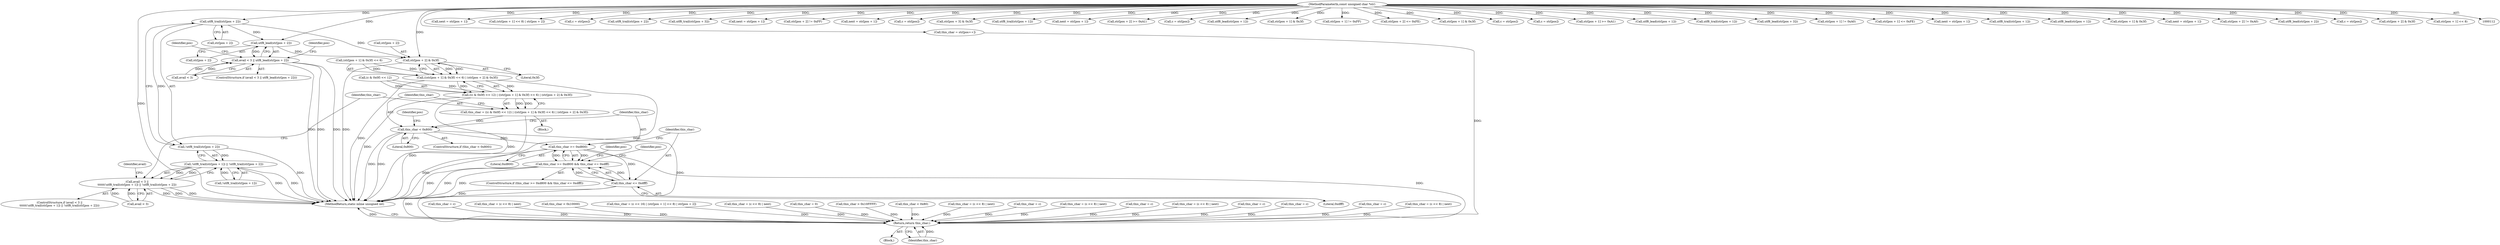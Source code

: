digraph "0_php-src_0da8b8b801f9276359262f1ef8274c7812d3dfda?w=1_3@array" {
"1000260" [label="(Call,utf8_trail(str[pos + 2]))"];
"1000114" [label="(MethodParameterIn,const unsigned char *str)"];
"1000259" [label="(Call,!utf8_trail(str[pos + 2]))"];
"1000251" [label="(Call,!utf8_trail(str[pos + 1]) || !utf8_trail(str[pos + 2]))"];
"1000247" [label="(Call,avail < 3 ||\n\t\t\t\t\t\t!utf8_trail(str[pos + 1]) || !utf8_trail(str[pos + 2]))"];
"1000287" [label="(Call,utf8_lead(str[pos + 2]))"];
"1000283" [label="(Call,avail < 3 || utf8_lead(str[pos + 2]))"];
"1000318" [label="(Call,str[pos + 2] & 0x3f)"];
"1000308" [label="(Call,((str[pos + 1] & 0x3f) << 6) | (str[pos + 2] & 0x3f))"];
"1000302" [label="(Call,((c & 0x0f) << 12) | ((str[pos + 1] & 0x3f) << 6) | (str[pos + 2] & 0x3f))"];
"1000300" [label="(Call,this_char = ((c & 0x0f) << 12) | ((str[pos + 1] & 0x3f) << 6) | (str[pos + 2] & 0x3f))"];
"1000326" [label="(Call,this_char < 0x800)"];
"1000336" [label="(Call,this_char >= 0xd800)"];
"1000335" [label="(Call,this_char >= 0xd800 && this_char <= 0xdfff)"];
"1000339" [label="(Call,this_char <= 0xdfff)"];
"1001107" [label="(Return,return this_char;)"];
"1000561" [label="(Call,this_char = c)"];
"1000868" [label="(Call,this_char = (c << 8) | next)"];
"1000326" [label="(Call,this_char < 0x800)"];
"1000681" [label="(Call,next = str[pos + 1])"];
"1000308" [label="(Call,((str[pos + 1] & 0x3f) << 6) | (str[pos + 2] & 0x3f))"];
"1001057" [label="(Call,(str[pos + 1] << 8) | str[pos + 2])"];
"1000340" [label="(Identifier,this_char)"];
"1000114" [label="(MethodParameterIn,const unsigned char *str)"];
"1000288" [label="(Call,str[pos + 2])"];
"1000298" [label="(Identifier,pos)"];
"1000475" [label="(Call,this_char < 0x10000)"];
"1000829" [label="(Call,c = str[pos])"];
"1000376" [label="(Call,utf8_trail(str[pos + 2]))"];
"1000383" [label="(Call,utf8_trail(str[pos + 3]))"];
"1000852" [label="(Call,next = str[pos + 1])"];
"1001051" [label="(Call,this_char = (c << 16) | (str[pos + 1] << 8) | str[pos + 2])"];
"1001035" [label="(Call,str[pos + 2] != 0xFF)"];
"1000594" [label="(Call,next = str[pos + 1])"];
"1000336" [label="(Call,this_char >= 0xd800)"];
"1001107" [label="(Return,return this_char;)"];
"1000923" [label="(Call,this_char = (c << 8) | next)"];
"1000658" [label="(Call,c = str[pos])"];
"1000309" [label="(Call,(str[pos + 1] & 0x3f) << 6)"];
"1000466" [label="(Call,str[pos + 3] & 0x3f)"];
"1000125" [label="(Call,this_char = 0)"];
"1000302" [label="(Call,((c & 0x0f) << 12) | ((str[pos + 1] & 0x3f) << 6) | (str[pos + 2] & 0x3f))"];
"1000478" [label="(Call,this_char > 0x10FFFF)"];
"1000253" [label="(Call,utf8_trail(str[pos + 1]))"];
"1000118" [label="(Block,)"];
"1000766" [label="(Call,next = str[pos + 1])"];
"1000319" [label="(Call,str[pos + 2])"];
"1000983" [label="(Call,str[pos + 2] >= 0xA1)"];
"1001108" [label="(Identifier,this_char)"];
"1000150" [label="(Call,c = str[pos])"];
"1000200" [label="(Call,utf8_lead(str[pos + 1]))"];
"1000216" [label="(Call,str[pos + 1] & 0x3f)"];
"1000246" [label="(ControlStructure,if (avail < 3 ||\n\t\t\t\t\t\t!utf8_trail(str[pos + 1]) || !utf8_trail(str[pos + 2])))"];
"1000224" [label="(Call,this_char < 0x80)"];
"1000259" [label="(Call,!utf8_trail(str[pos + 2]))"];
"1001011" [label="(Call,str[pos + 1] != 0xFF)"];
"1000344" [label="(Identifier,pos)"];
"1000990" [label="(Call,str[pos + 2] <= 0xFE)"];
"1000618" [label="(Call,this_char = (c << 8) | next)"];
"1000160" [label="(Call,this_char = c)"];
"1000448" [label="(Call,str[pos + 1] & 0x3f)"];
"1000324" [label="(Literal,0x3f)"];
"1000497" [label="(Call,c = str[pos])"];
"1000571" [label="(Call,c = str[pos])"];
"1000967" [label="(Call,str[pos + 1] >= 0xA1)"];
"1000395" [label="(Call,utf8_lead(str[pos + 1]))"];
"1000368" [label="(Call,utf8_trail(str[pos + 1]))"];
"1000777" [label="(Call,this_char = (c << 8) | next)"];
"1000814" [label="(Call,this_char = c)"];
"1000425" [label="(Call,utf8_lead(str[pos + 3]))"];
"1001004" [label="(Call,str[pos + 1] != 0xA0)"];
"1000325" [label="(ControlStructure,if (this_char < 0x800))"];
"1000270" [label="(Identifier,avail)"];
"1000692" [label="(Call,this_char = (c << 8) | next)"];
"1000974" [label="(Call,str[pos + 1] <= 0xFE)"];
"1000520" [label="(Call,next = str[pos + 1])"];
"1000328" [label="(Literal,0x800)"];
"1000300" [label="(Call,this_char = ((c & 0x0f) << 12) | ((str[pos + 1] & 0x3f) << 6) | (str[pos + 2] & 0x3f))"];
"1000190" [label="(Call,utf8_trail(str[pos + 1]))"];
"1001109" [label="(MethodReturn,static inline unsigned int)"];
"1000272" [label="(Call,utf8_lead(str[pos + 1]))"];
"1000294" [label="(Identifier,pos)"];
"1000335" [label="(Call,this_char >= 0xd800 && this_char <= 0xdfff)"];
"1000239" [label="(Block,)"];
"1000310" [label="(Call,str[pos + 1] & 0x3f)"];
"1000334" [label="(ControlStructure,if (this_char >= 0xd800 && this_char <= 0xdfff))"];
"1000252" [label="(Call,!utf8_trail(str[pos + 1]))"];
"1000907" [label="(Call,next = str[pos + 1])"];
"1000720" [label="(Call,this_char = c)"];
"1001083" [label="(Call,this_char = c)"];
"1000248" [label="(Call,avail < 3)"];
"1000338" [label="(Literal,0xd800)"];
"1000327" [label="(Identifier,this_char)"];
"1001028" [label="(Call,str[pos + 2] != 0xA0)"];
"1001096" [label="(Call,this_char = str[pos++])"];
"1000648" [label="(Call,this_char = c)"];
"1000247" [label="(Call,avail < 3 ||\n\t\t\t\t\t\t!utf8_trail(str[pos + 1]) || !utf8_trail(str[pos + 2]))"];
"1000283" [label="(Call,avail < 3 || utf8_lead(str[pos + 2]))"];
"1000410" [label="(Call,utf8_lead(str[pos + 2]))"];
"1000303" [label="(Call,(c & 0x0f) << 12)"];
"1000347" [label="(Identifier,pos)"];
"1000251" [label="(Call,!utf8_trail(str[pos + 1]) || !utf8_trail(str[pos + 2]))"];
"1000284" [label="(Call,avail < 3)"];
"1000260" [label="(Call,utf8_trail(str[pos + 2]))"];
"1000301" [label="(Identifier,this_char)"];
"1000318" [label="(Call,str[pos + 2] & 0x3f)"];
"1000735" [label="(Call,c = str[pos])"];
"1000282" [label="(ControlStructure,if (avail < 3 || utf8_lead(str[pos + 2])))"];
"1000287" [label="(Call,utf8_lead(str[pos + 2]))"];
"1000339" [label="(Call,this_char <= 0xdfff)"];
"1000544" [label="(Call,this_char = (c << 8) | next)"];
"1000458" [label="(Call,str[pos + 2] & 0x3f)"];
"1000337" [label="(Identifier,this_char)"];
"1000261" [label="(Call,str[pos + 2])"];
"1000341" [label="(Literal,0xdfff)"];
"1001058" [label="(Call,str[pos + 1] << 8)"];
"1000331" [label="(Identifier,pos)"];
"1000260" -> "1000259"  [label="AST: "];
"1000260" -> "1000261"  [label="CFG: "];
"1000261" -> "1000260"  [label="AST: "];
"1000259" -> "1000260"  [label="CFG: "];
"1000260" -> "1000259"  [label="DDG: "];
"1000114" -> "1000260"  [label="DDG: "];
"1000260" -> "1000287"  [label="DDG: "];
"1000260" -> "1000318"  [label="DDG: "];
"1000114" -> "1000112"  [label="AST: "];
"1000114" -> "1001109"  [label="DDG: "];
"1000114" -> "1000150"  [label="DDG: "];
"1000114" -> "1000190"  [label="DDG: "];
"1000114" -> "1000200"  [label="DDG: "];
"1000114" -> "1000216"  [label="DDG: "];
"1000114" -> "1000253"  [label="DDG: "];
"1000114" -> "1000272"  [label="DDG: "];
"1000114" -> "1000287"  [label="DDG: "];
"1000114" -> "1000310"  [label="DDG: "];
"1000114" -> "1000318"  [label="DDG: "];
"1000114" -> "1000368"  [label="DDG: "];
"1000114" -> "1000376"  [label="DDG: "];
"1000114" -> "1000383"  [label="DDG: "];
"1000114" -> "1000395"  [label="DDG: "];
"1000114" -> "1000410"  [label="DDG: "];
"1000114" -> "1000425"  [label="DDG: "];
"1000114" -> "1000448"  [label="DDG: "];
"1000114" -> "1000458"  [label="DDG: "];
"1000114" -> "1000466"  [label="DDG: "];
"1000114" -> "1000497"  [label="DDG: "];
"1000114" -> "1000520"  [label="DDG: "];
"1000114" -> "1000571"  [label="DDG: "];
"1000114" -> "1000594"  [label="DDG: "];
"1000114" -> "1000658"  [label="DDG: "];
"1000114" -> "1000681"  [label="DDG: "];
"1000114" -> "1000735"  [label="DDG: "];
"1000114" -> "1000766"  [label="DDG: "];
"1000114" -> "1000829"  [label="DDG: "];
"1000114" -> "1000852"  [label="DDG: "];
"1000114" -> "1000907"  [label="DDG: "];
"1000114" -> "1000967"  [label="DDG: "];
"1000114" -> "1000974"  [label="DDG: "];
"1000114" -> "1000983"  [label="DDG: "];
"1000114" -> "1000990"  [label="DDG: "];
"1000114" -> "1001004"  [label="DDG: "];
"1000114" -> "1001011"  [label="DDG: "];
"1000114" -> "1001028"  [label="DDG: "];
"1000114" -> "1001035"  [label="DDG: "];
"1000114" -> "1001058"  [label="DDG: "];
"1000114" -> "1001057"  [label="DDG: "];
"1000114" -> "1001096"  [label="DDG: "];
"1000259" -> "1000251"  [label="AST: "];
"1000251" -> "1000259"  [label="CFG: "];
"1000259" -> "1001109"  [label="DDG: "];
"1000259" -> "1000251"  [label="DDG: "];
"1000251" -> "1000247"  [label="AST: "];
"1000251" -> "1000252"  [label="CFG: "];
"1000252" -> "1000251"  [label="AST: "];
"1000247" -> "1000251"  [label="CFG: "];
"1000251" -> "1001109"  [label="DDG: "];
"1000251" -> "1001109"  [label="DDG: "];
"1000251" -> "1000247"  [label="DDG: "];
"1000251" -> "1000247"  [label="DDG: "];
"1000252" -> "1000251"  [label="DDG: "];
"1000247" -> "1000246"  [label="AST: "];
"1000247" -> "1000248"  [label="CFG: "];
"1000248" -> "1000247"  [label="AST: "];
"1000270" -> "1000247"  [label="CFG: "];
"1000301" -> "1000247"  [label="CFG: "];
"1000247" -> "1001109"  [label="DDG: "];
"1000247" -> "1001109"  [label="DDG: "];
"1000247" -> "1001109"  [label="DDG: "];
"1000248" -> "1000247"  [label="DDG: "];
"1000248" -> "1000247"  [label="DDG: "];
"1000287" -> "1000283"  [label="AST: "];
"1000287" -> "1000288"  [label="CFG: "];
"1000288" -> "1000287"  [label="AST: "];
"1000283" -> "1000287"  [label="CFG: "];
"1000287" -> "1000283"  [label="DDG: "];
"1000287" -> "1000318"  [label="DDG: "];
"1000283" -> "1000282"  [label="AST: "];
"1000283" -> "1000284"  [label="CFG: "];
"1000284" -> "1000283"  [label="AST: "];
"1000294" -> "1000283"  [label="CFG: "];
"1000298" -> "1000283"  [label="CFG: "];
"1000283" -> "1001109"  [label="DDG: "];
"1000283" -> "1001109"  [label="DDG: "];
"1000283" -> "1001109"  [label="DDG: "];
"1000284" -> "1000283"  [label="DDG: "];
"1000284" -> "1000283"  [label="DDG: "];
"1000318" -> "1000308"  [label="AST: "];
"1000318" -> "1000324"  [label="CFG: "];
"1000319" -> "1000318"  [label="AST: "];
"1000324" -> "1000318"  [label="AST: "];
"1000308" -> "1000318"  [label="CFG: "];
"1000318" -> "1001109"  [label="DDG: "];
"1000318" -> "1000308"  [label="DDG: "];
"1000318" -> "1000308"  [label="DDG: "];
"1000308" -> "1000302"  [label="AST: "];
"1000309" -> "1000308"  [label="AST: "];
"1000302" -> "1000308"  [label="CFG: "];
"1000308" -> "1001109"  [label="DDG: "];
"1000308" -> "1001109"  [label="DDG: "];
"1000308" -> "1000302"  [label="DDG: "];
"1000308" -> "1000302"  [label="DDG: "];
"1000309" -> "1000308"  [label="DDG: "];
"1000309" -> "1000308"  [label="DDG: "];
"1000302" -> "1000300"  [label="AST: "];
"1000303" -> "1000302"  [label="AST: "];
"1000300" -> "1000302"  [label="CFG: "];
"1000302" -> "1001109"  [label="DDG: "];
"1000302" -> "1001109"  [label="DDG: "];
"1000302" -> "1000300"  [label="DDG: "];
"1000302" -> "1000300"  [label="DDG: "];
"1000303" -> "1000302"  [label="DDG: "];
"1000303" -> "1000302"  [label="DDG: "];
"1000300" -> "1000239"  [label="AST: "];
"1000301" -> "1000300"  [label="AST: "];
"1000327" -> "1000300"  [label="CFG: "];
"1000300" -> "1001109"  [label="DDG: "];
"1000300" -> "1000326"  [label="DDG: "];
"1000326" -> "1000325"  [label="AST: "];
"1000326" -> "1000328"  [label="CFG: "];
"1000327" -> "1000326"  [label="AST: "];
"1000328" -> "1000326"  [label="AST: "];
"1000331" -> "1000326"  [label="CFG: "];
"1000337" -> "1000326"  [label="CFG: "];
"1000326" -> "1001109"  [label="DDG: "];
"1000326" -> "1001109"  [label="DDG: "];
"1000326" -> "1000336"  [label="DDG: "];
"1000326" -> "1001107"  [label="DDG: "];
"1000336" -> "1000335"  [label="AST: "];
"1000336" -> "1000338"  [label="CFG: "];
"1000337" -> "1000336"  [label="AST: "];
"1000338" -> "1000336"  [label="AST: "];
"1000340" -> "1000336"  [label="CFG: "];
"1000335" -> "1000336"  [label="CFG: "];
"1000336" -> "1001109"  [label="DDG: "];
"1000336" -> "1000335"  [label="DDG: "];
"1000336" -> "1000335"  [label="DDG: "];
"1000336" -> "1000339"  [label="DDG: "];
"1000336" -> "1001107"  [label="DDG: "];
"1000335" -> "1000334"  [label="AST: "];
"1000335" -> "1000339"  [label="CFG: "];
"1000339" -> "1000335"  [label="AST: "];
"1000344" -> "1000335"  [label="CFG: "];
"1000347" -> "1000335"  [label="CFG: "];
"1000335" -> "1001109"  [label="DDG: "];
"1000335" -> "1001109"  [label="DDG: "];
"1000335" -> "1001109"  [label="DDG: "];
"1000339" -> "1000335"  [label="DDG: "];
"1000339" -> "1000335"  [label="DDG: "];
"1000339" -> "1000341"  [label="CFG: "];
"1000340" -> "1000339"  [label="AST: "];
"1000341" -> "1000339"  [label="AST: "];
"1000339" -> "1001109"  [label="DDG: "];
"1000339" -> "1001107"  [label="DDG: "];
"1001107" -> "1000118"  [label="AST: "];
"1001107" -> "1001108"  [label="CFG: "];
"1001108" -> "1001107"  [label="AST: "];
"1001109" -> "1001107"  [label="CFG: "];
"1001107" -> "1001109"  [label="DDG: "];
"1001108" -> "1001107"  [label="DDG: "];
"1000561" -> "1001107"  [label="DDG: "];
"1000475" -> "1001107"  [label="DDG: "];
"1000814" -> "1001107"  [label="DDG: "];
"1001083" -> "1001107"  [label="DDG: "];
"1000648" -> "1001107"  [label="DDG: "];
"1000777" -> "1001107"  [label="DDG: "];
"1000868" -> "1001107"  [label="DDG: "];
"1000125" -> "1001107"  [label="DDG: "];
"1000692" -> "1001107"  [label="DDG: "];
"1000224" -> "1001107"  [label="DDG: "];
"1001096" -> "1001107"  [label="DDG: "];
"1000478" -> "1001107"  [label="DDG: "];
"1000720" -> "1001107"  [label="DDG: "];
"1000544" -> "1001107"  [label="DDG: "];
"1000618" -> "1001107"  [label="DDG: "];
"1001051" -> "1001107"  [label="DDG: "];
"1000923" -> "1001107"  [label="DDG: "];
"1000160" -> "1001107"  [label="DDG: "];
}
